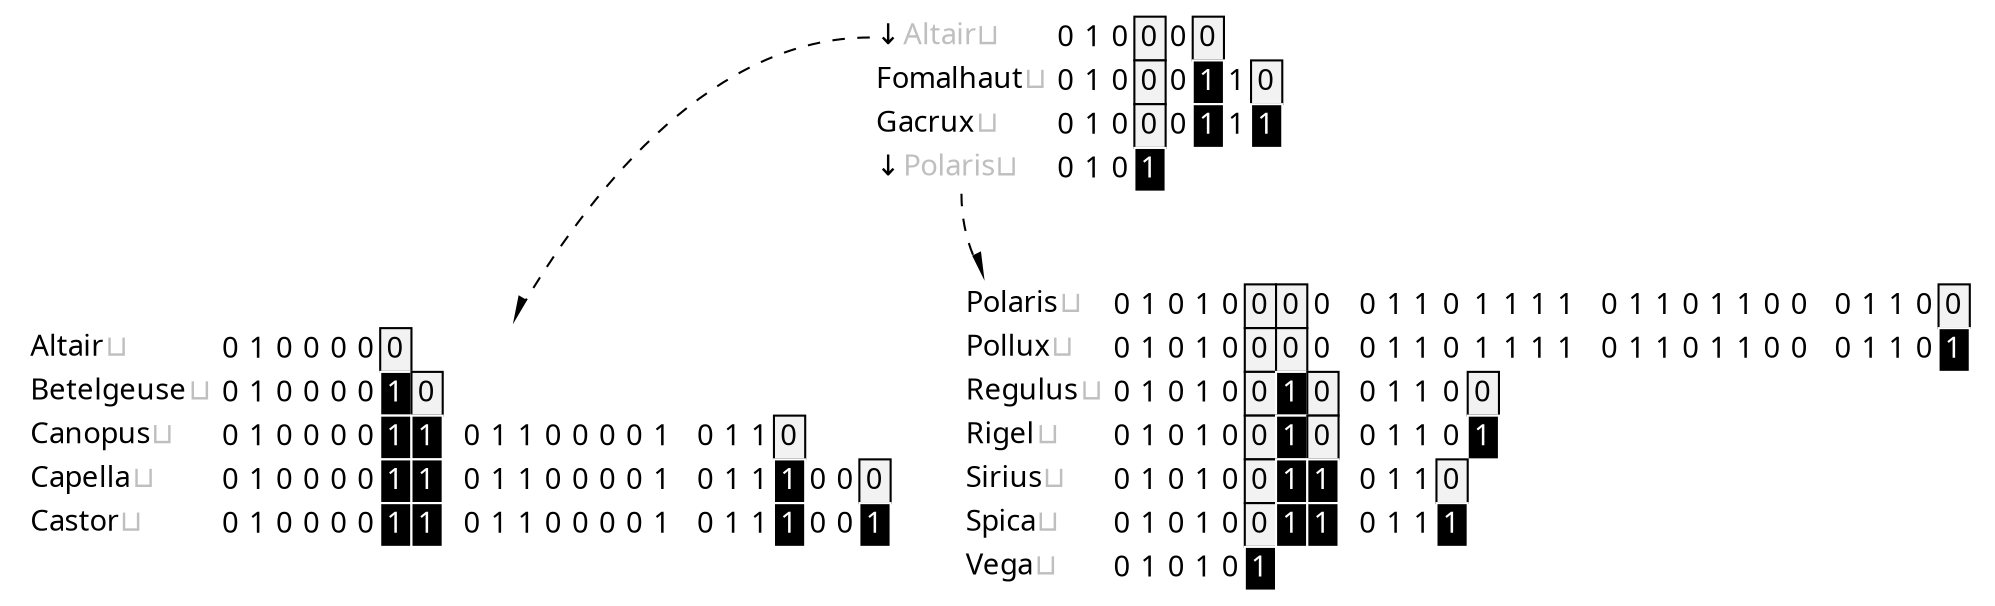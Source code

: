 digraph {
	graph [truecolor=true, bgcolor=transparent, fontname=modern];
	node [shape=none, fontname=modern];
	tree0x100a04120branch0 [label = <
<table border="0" cellspacing="0">
	<tr>
		<td align="left" port="0">↓<font color="Grey75">Altair⊔</font></td>
		<td>0</td>
		<td>1</td>
		<td>0</td>
		<td bgcolor="Grey95" border="1">0</td>
		<td>0</td>
		<td bgcolor="Grey95" border="1">0</td>
	</tr>
	<tr>
		<td align="left" port="1">Fomalhaut<font color="Grey75">⊔</font></td>
		<td>0</td>
		<td>1</td>
		<td>0</td>
		<td bgcolor="Grey95" border="1">0</td>
		<td>0</td>
		<td bgcolor="Black" color="White" border="1"><font color="White">1</font></td>
		<td>1</td>
		<td bgcolor="Grey95" border="1">0</td>
	</tr>
	<tr>
		<td align="left" port="2">Gacrux<font color="Grey75">⊔</font></td>
		<td>0</td>
		<td>1</td>
		<td>0</td>
		<td bgcolor="Grey95" border="1">0</td>
		<td>0</td>
		<td bgcolor="Black" color="White" border="1"><font color="White">1</font></td>
		<td>1</td>
		<td bgcolor="Black" color="White" border="1"><font color="White">1</font></td>
	</tr>
	<tr>
		<td align="left" port="3">↓<font color="Grey75">Polaris⊔</font></td>
		<td>0</td>
		<td>1</td>
		<td>0</td>
		<td bgcolor="Black" color="White" border="1"><font color="White">1</font></td>
	</tr>
</table>>];
	tree0x100a04120branch0:0 -> tree0x100b04160branch0 [style = dashed, arrowhead = rnormal];
	tree0x100a04120branch0:3 -> tree0x100b040d0branch0 [style = dashed, arrowhead = lnormal];
	tree0x100b04160branch0 [label = <
<table border="0" cellspacing="0">
	<tr>
		<td align="left" port="0">Altair<font color="Grey75">⊔</font></td>
		<td>0</td>
		<td>1</td>
		<td>0</td>
		<td>0</td>
		<td>0</td>
		<td>0</td>
		<td bgcolor="Grey95" border="1">0</td>
	</tr>
	<tr>
		<td align="left" port="1">Betelgeuse<font color="Grey75">⊔</font></td>
		<td>0</td>
		<td>1</td>
		<td>0</td>
		<td>0</td>
		<td>0</td>
		<td>0</td>
		<td bgcolor="Black" color="White" border="1"><font color="White">1</font></td>
		<td bgcolor="Grey95" border="1">0</td>
	</tr>
	<tr>
		<td align="left" port="2">Canopus<font color="Grey75">⊔</font></td>
		<td>0</td>
		<td>1</td>
		<td>0</td>
		<td>0</td>
		<td>0</td>
		<td>0</td>
		<td bgcolor="Black" color="White" border="1"><font color="White">1</font></td>
		<td bgcolor="Black" color="White" border="1"><font color="White">1</font></td>
		<td>&nbsp;</td>
		<td>0</td>
		<td>1</td>
		<td>1</td>
		<td>0</td>
		<td>0</td>
		<td>0</td>
		<td>0</td>
		<td>1</td>
		<td>&nbsp;</td>
		<td>0</td>
		<td>1</td>
		<td>1</td>
		<td bgcolor="Grey95" border="1">0</td>
	</tr>
	<tr>
		<td align="left" port="3">Capella<font color="Grey75">⊔</font></td>
		<td>0</td>
		<td>1</td>
		<td>0</td>
		<td>0</td>
		<td>0</td>
		<td>0</td>
		<td bgcolor="Black" color="White" border="1"><font color="White">1</font></td>
		<td bgcolor="Black" color="White" border="1"><font color="White">1</font></td>
		<td>&nbsp;</td>
		<td>0</td>
		<td>1</td>
		<td>1</td>
		<td>0</td>
		<td>0</td>
		<td>0</td>
		<td>0</td>
		<td>1</td>
		<td>&nbsp;</td>
		<td>0</td>
		<td>1</td>
		<td>1</td>
		<td bgcolor="Black" color="White" border="1"><font color="White">1</font></td>
		<td>0</td>
		<td>0</td>
		<td bgcolor="Grey95" border="1">0</td>
	</tr>
	<tr>
		<td align="left" port="4">Castor<font color="Grey75">⊔</font></td>
		<td>0</td>
		<td>1</td>
		<td>0</td>
		<td>0</td>
		<td>0</td>
		<td>0</td>
		<td bgcolor="Black" color="White" border="1"><font color="White">1</font></td>
		<td bgcolor="Black" color="White" border="1"><font color="White">1</font></td>
		<td>&nbsp;</td>
		<td>0</td>
		<td>1</td>
		<td>1</td>
		<td>0</td>
		<td>0</td>
		<td>0</td>
		<td>0</td>
		<td>1</td>
		<td>&nbsp;</td>
		<td>0</td>
		<td>1</td>
		<td>1</td>
		<td bgcolor="Black" color="White" border="1"><font color="White">1</font></td>
		<td>0</td>
		<td>0</td>
		<td bgcolor="Black" color="White" border="1"><font color="White">1</font></td>
	</tr>
</table>>];
	tree0x100b040d0branch0 [label = <
<table border="0" cellspacing="0">
	<tr>
		<td align="left" port="0">Polaris<font color="Grey75">⊔</font></td>
		<td>0</td>
		<td>1</td>
		<td>0</td>
		<td>1</td>
		<td>0</td>
		<td bgcolor="Grey95" border="1">0</td>
		<td bgcolor="Grey95" border="1">0</td>
		<td>0</td>
		<td>&nbsp;</td>
		<td>0</td>
		<td>1</td>
		<td>1</td>
		<td>0</td>
		<td>1</td>
		<td>1</td>
		<td>1</td>
		<td>1</td>
		<td>&nbsp;</td>
		<td>0</td>
		<td>1</td>
		<td>1</td>
		<td>0</td>
		<td>1</td>
		<td>1</td>
		<td>0</td>
		<td>0</td>
		<td>&nbsp;</td>
		<td>0</td>
		<td>1</td>
		<td>1</td>
		<td>0</td>
		<td bgcolor="Grey95" border="1">0</td>
	</tr>
	<tr>
		<td align="left" port="1">Pollux<font color="Grey75">⊔</font></td>
		<td>0</td>
		<td>1</td>
		<td>0</td>
		<td>1</td>
		<td>0</td>
		<td bgcolor="Grey95" border="1">0</td>
		<td bgcolor="Grey95" border="1">0</td>
		<td>0</td>
		<td>&nbsp;</td>
		<td>0</td>
		<td>1</td>
		<td>1</td>
		<td>0</td>
		<td>1</td>
		<td>1</td>
		<td>1</td>
		<td>1</td>
		<td>&nbsp;</td>
		<td>0</td>
		<td>1</td>
		<td>1</td>
		<td>0</td>
		<td>1</td>
		<td>1</td>
		<td>0</td>
		<td>0</td>
		<td>&nbsp;</td>
		<td>0</td>
		<td>1</td>
		<td>1</td>
		<td>0</td>
		<td bgcolor="Black" color="White" border="1"><font color="White">1</font></td>
	</tr>
	<tr>
		<td align="left" port="2">Regulus<font color="Grey75">⊔</font></td>
		<td>0</td>
		<td>1</td>
		<td>0</td>
		<td>1</td>
		<td>0</td>
		<td bgcolor="Grey95" border="1">0</td>
		<td bgcolor="Black" color="White" border="1"><font color="White">1</font></td>
		<td bgcolor="Grey95" border="1">0</td>
		<td>&nbsp;</td>
		<td>0</td>
		<td>1</td>
		<td>1</td>
		<td>0</td>
		<td bgcolor="Grey95" border="1">0</td>
	</tr>
	<tr>
		<td align="left" port="3">Rigel<font color="Grey75">⊔</font></td>
		<td>0</td>
		<td>1</td>
		<td>0</td>
		<td>1</td>
		<td>0</td>
		<td bgcolor="Grey95" border="1">0</td>
		<td bgcolor="Black" color="White" border="1"><font color="White">1</font></td>
		<td bgcolor="Grey95" border="1">0</td>
		<td>&nbsp;</td>
		<td>0</td>
		<td>1</td>
		<td>1</td>
		<td>0</td>
		<td bgcolor="Black" color="White" border="1"><font color="White">1</font></td>
	</tr>
	<tr>
		<td align="left" port="4">Sirius<font color="Grey75">⊔</font></td>
		<td>0</td>
		<td>1</td>
		<td>0</td>
		<td>1</td>
		<td>0</td>
		<td bgcolor="Grey95" border="1">0</td>
		<td bgcolor="Black" color="White" border="1"><font color="White">1</font></td>
		<td bgcolor="Black" color="White" border="1"><font color="White">1</font></td>
		<td>&nbsp;</td>
		<td>0</td>
		<td>1</td>
		<td>1</td>
		<td bgcolor="Grey95" border="1">0</td>
	</tr>
	<tr>
		<td align="left" port="5">Spica<font color="Grey75">⊔</font></td>
		<td>0</td>
		<td>1</td>
		<td>0</td>
		<td>1</td>
		<td>0</td>
		<td bgcolor="Grey95" border="1">0</td>
		<td bgcolor="Black" color="White" border="1"><font color="White">1</font></td>
		<td bgcolor="Black" color="White" border="1"><font color="White">1</font></td>
		<td>&nbsp;</td>
		<td>0</td>
		<td>1</td>
		<td>1</td>
		<td bgcolor="Black" color="White" border="1"><font color="White">1</font></td>
	</tr>
	<tr>
		<td align="left" port="6">Vega<font color="Grey75">⊔</font></td>
		<td>0</td>
		<td>1</td>
		<td>0</td>
		<td>1</td>
		<td>0</td>
		<td bgcolor="Black" color="White" border="1"><font color="White">1</font></td>
	</tr>
</table>>];
}
